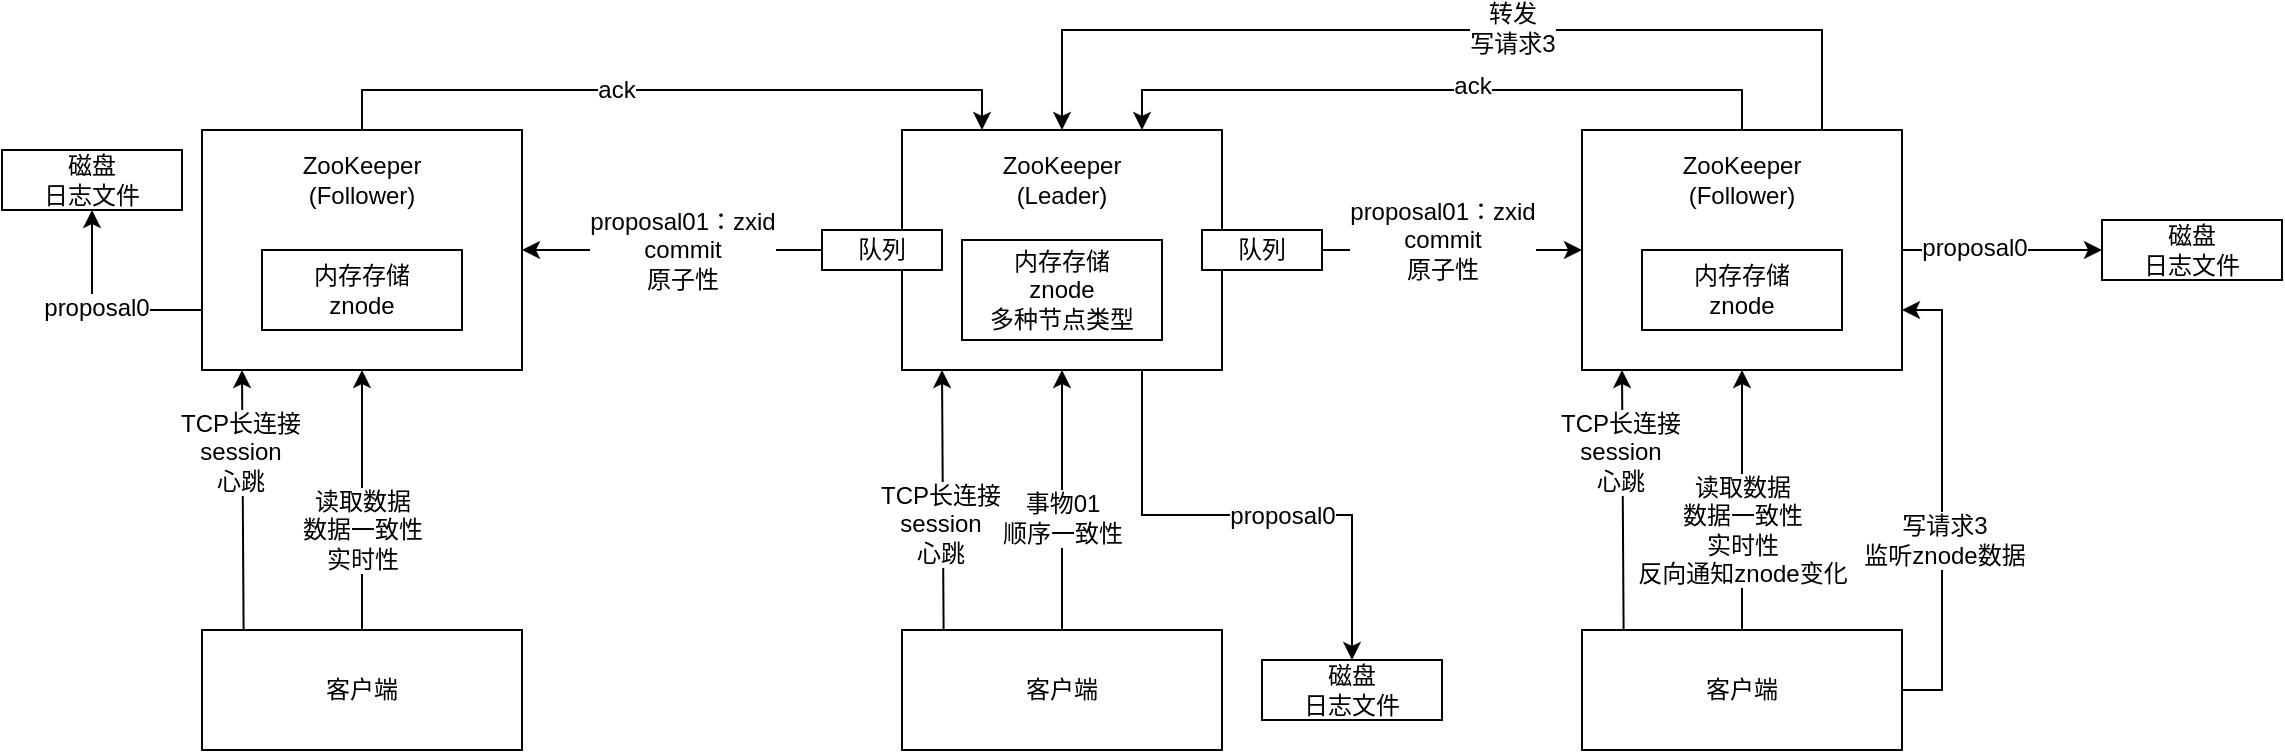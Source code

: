 <mxfile version="12.8.2" type="github">
  <diagram id="-RoVgOWjTLDyrCCd5OLQ" name="第 1 页">
    <mxGraphModel dx="1278" dy="548" grid="1" gridSize="10" guides="1" tooltips="1" connect="1" arrows="1" fold="1" page="1" pageScale="1" pageWidth="827" pageHeight="1169" math="0" shadow="0">
      <root>
        <mxCell id="0" />
        <mxCell id="1" parent="0" />
        <mxCell id="_dVWBTTGEmZfY9294vpG-53" style="edgeStyle=orthogonalEdgeStyle;rounded=0;orthogonalLoop=1;jettySize=auto;html=1;exitX=0;exitY=0.75;exitDx=0;exitDy=0;entryX=0.5;entryY=1;entryDx=0;entryDy=0;" edge="1" parent="1" source="_dVWBTTGEmZfY9294vpG-2" target="_dVWBTTGEmZfY9294vpG-52">
          <mxGeometry relative="1" as="geometry" />
        </mxCell>
        <mxCell id="_dVWBTTGEmZfY9294vpG-54" value="proposal0" style="text;html=1;align=center;verticalAlign=middle;resizable=0;points=[];labelBackgroundColor=#ffffff;" vertex="1" connectable="0" parent="_dVWBTTGEmZfY9294vpG-53">
          <mxGeometry x="0.013" y="-1" relative="1" as="geometry">
            <mxPoint as="offset" />
          </mxGeometry>
        </mxCell>
        <mxCell id="_dVWBTTGEmZfY9294vpG-56" style="edgeStyle=orthogonalEdgeStyle;rounded=0;orthogonalLoop=1;jettySize=auto;html=1;entryX=0.25;entryY=0;entryDx=0;entryDy=0;" edge="1" parent="1" source="_dVWBTTGEmZfY9294vpG-2" target="_dVWBTTGEmZfY9294vpG-5">
          <mxGeometry relative="1" as="geometry">
            <Array as="points">
              <mxPoint x="180" y="120" />
              <mxPoint x="490" y="120" />
            </Array>
          </mxGeometry>
        </mxCell>
        <mxCell id="_dVWBTTGEmZfY9294vpG-57" value="ack" style="text;html=1;align=center;verticalAlign=middle;resizable=0;points=[];labelBackgroundColor=#ffffff;" vertex="1" connectable="0" parent="_dVWBTTGEmZfY9294vpG-56">
          <mxGeometry x="-0.161" relative="1" as="geometry">
            <mxPoint as="offset" />
          </mxGeometry>
        </mxCell>
        <mxCell id="_dVWBTTGEmZfY9294vpG-2" value="" style="rounded=0;whiteSpace=wrap;html=1;" vertex="1" parent="1">
          <mxGeometry x="100" y="140" width="160" height="120" as="geometry" />
        </mxCell>
        <mxCell id="_dVWBTTGEmZfY9294vpG-3" value="ZooKeeper&lt;br&gt;(Follower)" style="text;html=1;strokeColor=none;fillColor=none;align=center;verticalAlign=middle;whiteSpace=wrap;rounded=0;" vertex="1" parent="1">
          <mxGeometry x="130" y="150" width="100" height="30" as="geometry" />
        </mxCell>
        <mxCell id="_dVWBTTGEmZfY9294vpG-1" value="内存存储&lt;br&gt;znode" style="rounded=0;whiteSpace=wrap;html=1;" vertex="1" parent="1">
          <mxGeometry x="130" y="200" width="100" height="40" as="geometry" />
        </mxCell>
        <mxCell id="_dVWBTTGEmZfY9294vpG-26" style="edgeStyle=orthogonalEdgeStyle;rounded=0;orthogonalLoop=1;jettySize=auto;html=1;exitX=0.75;exitY=1;exitDx=0;exitDy=0;entryX=0.5;entryY=0;entryDx=0;entryDy=0;" edge="1" parent="1" source="_dVWBTTGEmZfY9294vpG-5" target="_dVWBTTGEmZfY9294vpG-25">
          <mxGeometry relative="1" as="geometry" />
        </mxCell>
        <mxCell id="_dVWBTTGEmZfY9294vpG-27" value="proposal0" style="text;html=1;align=center;verticalAlign=middle;resizable=0;points=[];labelBackgroundColor=#ffffff;" vertex="1" connectable="0" parent="_dVWBTTGEmZfY9294vpG-26">
          <mxGeometry x="0.14" y="1" relative="1" as="geometry">
            <mxPoint y="1" as="offset" />
          </mxGeometry>
        </mxCell>
        <mxCell id="_dVWBTTGEmZfY9294vpG-5" value="" style="rounded=0;whiteSpace=wrap;html=1;" vertex="1" parent="1">
          <mxGeometry x="450" y="140" width="160" height="120" as="geometry" />
        </mxCell>
        <mxCell id="_dVWBTTGEmZfY9294vpG-6" value="ZooKeeper&lt;br&gt;(Leader)" style="text;html=1;strokeColor=none;fillColor=none;align=center;verticalAlign=middle;whiteSpace=wrap;rounded=0;" vertex="1" parent="1">
          <mxGeometry x="480" y="150" width="100" height="30" as="geometry" />
        </mxCell>
        <mxCell id="_dVWBTTGEmZfY9294vpG-7" value="内存存储&lt;br&gt;znode&lt;br&gt;多种节点类型" style="rounded=0;whiteSpace=wrap;html=1;" vertex="1" parent="1">
          <mxGeometry x="480" y="195" width="100" height="50" as="geometry" />
        </mxCell>
        <mxCell id="_dVWBTTGEmZfY9294vpG-9" style="edgeStyle=orthogonalEdgeStyle;rounded=0;orthogonalLoop=1;jettySize=auto;html=1;entryX=1;entryY=0.5;entryDx=0;entryDy=0;" edge="1" parent="1" source="_dVWBTTGEmZfY9294vpG-8" target="_dVWBTTGEmZfY9294vpG-2">
          <mxGeometry relative="1" as="geometry" />
        </mxCell>
        <mxCell id="_dVWBTTGEmZfY9294vpG-10" value="proposal01：zxid&lt;br&gt;commit&lt;br&gt;原子性" style="text;html=1;align=center;verticalAlign=middle;resizable=0;points=[];labelBackgroundColor=#ffffff;" vertex="1" connectable="0" parent="_dVWBTTGEmZfY9294vpG-9">
          <mxGeometry x="0.178" y="1" relative="1" as="geometry">
            <mxPoint x="18" y="-1" as="offset" />
          </mxGeometry>
        </mxCell>
        <mxCell id="_dVWBTTGEmZfY9294vpG-8" value="队列" style="rounded=0;whiteSpace=wrap;html=1;" vertex="1" parent="1">
          <mxGeometry x="410" y="190" width="60" height="20" as="geometry" />
        </mxCell>
        <mxCell id="_dVWBTTGEmZfY9294vpG-35" style="edgeStyle=orthogonalEdgeStyle;rounded=0;orthogonalLoop=1;jettySize=auto;html=1;entryX=0;entryY=0.5;entryDx=0;entryDy=0;" edge="1" parent="1" source="_dVWBTTGEmZfY9294vpG-11" target="_dVWBTTGEmZfY9294vpG-34">
          <mxGeometry relative="1" as="geometry" />
        </mxCell>
        <mxCell id="_dVWBTTGEmZfY9294vpG-36" value="proposal0" style="text;html=1;align=center;verticalAlign=middle;resizable=0;points=[];labelBackgroundColor=#ffffff;" vertex="1" connectable="0" parent="_dVWBTTGEmZfY9294vpG-35">
          <mxGeometry x="-0.28" y="1" relative="1" as="geometry">
            <mxPoint as="offset" />
          </mxGeometry>
        </mxCell>
        <mxCell id="_dVWBTTGEmZfY9294vpG-58" style="edgeStyle=orthogonalEdgeStyle;rounded=0;orthogonalLoop=1;jettySize=auto;html=1;entryX=0.75;entryY=0;entryDx=0;entryDy=0;" edge="1" parent="1" source="_dVWBTTGEmZfY9294vpG-11" target="_dVWBTTGEmZfY9294vpG-5">
          <mxGeometry relative="1" as="geometry">
            <Array as="points">
              <mxPoint x="870" y="120" />
              <mxPoint x="570" y="120" />
            </Array>
          </mxGeometry>
        </mxCell>
        <mxCell id="_dVWBTTGEmZfY9294vpG-59" value="ack" style="text;html=1;align=center;verticalAlign=middle;resizable=0;points=[];labelBackgroundColor=#ffffff;" vertex="1" connectable="0" parent="_dVWBTTGEmZfY9294vpG-58">
          <mxGeometry x="-0.087" y="-2" relative="1" as="geometry">
            <mxPoint as="offset" />
          </mxGeometry>
        </mxCell>
        <mxCell id="_dVWBTTGEmZfY9294vpG-62" style="edgeStyle=orthogonalEdgeStyle;rounded=0;orthogonalLoop=1;jettySize=auto;html=1;exitX=0.75;exitY=0;exitDx=0;exitDy=0;entryX=0.5;entryY=0;entryDx=0;entryDy=0;" edge="1" parent="1" source="_dVWBTTGEmZfY9294vpG-11" target="_dVWBTTGEmZfY9294vpG-5">
          <mxGeometry relative="1" as="geometry">
            <Array as="points">
              <mxPoint x="910" y="90" />
              <mxPoint x="530" y="90" />
            </Array>
          </mxGeometry>
        </mxCell>
        <mxCell id="_dVWBTTGEmZfY9294vpG-63" value="转发&lt;br&gt;写请求3" style="text;html=1;align=center;verticalAlign=middle;resizable=0;points=[];labelBackgroundColor=#ffffff;" vertex="1" connectable="0" parent="_dVWBTTGEmZfY9294vpG-62">
          <mxGeometry x="-0.145" y="-1" relative="1" as="geometry">
            <mxPoint as="offset" />
          </mxGeometry>
        </mxCell>
        <mxCell id="_dVWBTTGEmZfY9294vpG-11" value="" style="rounded=0;whiteSpace=wrap;html=1;" vertex="1" parent="1">
          <mxGeometry x="790" y="140" width="160" height="120" as="geometry" />
        </mxCell>
        <mxCell id="_dVWBTTGEmZfY9294vpG-12" value="ZooKeeper&lt;br&gt;(Follower)" style="text;html=1;strokeColor=none;fillColor=none;align=center;verticalAlign=middle;whiteSpace=wrap;rounded=0;" vertex="1" parent="1">
          <mxGeometry x="820" y="150" width="100" height="30" as="geometry" />
        </mxCell>
        <mxCell id="_dVWBTTGEmZfY9294vpG-13" value="内存存储&lt;br&gt;znode" style="rounded=0;whiteSpace=wrap;html=1;" vertex="1" parent="1">
          <mxGeometry x="820" y="200" width="100" height="40" as="geometry" />
        </mxCell>
        <mxCell id="_dVWBTTGEmZfY9294vpG-16" style="edgeStyle=orthogonalEdgeStyle;rounded=0;orthogonalLoop=1;jettySize=auto;html=1;entryX=0;entryY=0.5;entryDx=0;entryDy=0;" edge="1" parent="1" source="_dVWBTTGEmZfY9294vpG-15" target="_dVWBTTGEmZfY9294vpG-11">
          <mxGeometry relative="1" as="geometry" />
        </mxCell>
        <mxCell id="_dVWBTTGEmZfY9294vpG-17" value="proposal01：zxid&lt;br&gt;commit&lt;br&gt;原子性" style="text;html=1;align=center;verticalAlign=middle;resizable=0;points=[];labelBackgroundColor=#ffffff;" vertex="1" connectable="0" parent="_dVWBTTGEmZfY9294vpG-16">
          <mxGeometry x="-0.169" y="1" relative="1" as="geometry">
            <mxPoint x="6" y="-4" as="offset" />
          </mxGeometry>
        </mxCell>
        <mxCell id="_dVWBTTGEmZfY9294vpG-15" value="队列" style="rounded=0;whiteSpace=wrap;html=1;" vertex="1" parent="1">
          <mxGeometry x="600" y="190" width="60" height="20" as="geometry" />
        </mxCell>
        <mxCell id="_dVWBTTGEmZfY9294vpG-20" style="edgeStyle=orthogonalEdgeStyle;rounded=0;orthogonalLoop=1;jettySize=auto;html=1;entryX=0.5;entryY=1;entryDx=0;entryDy=0;" edge="1" parent="1" source="_dVWBTTGEmZfY9294vpG-18" target="_dVWBTTGEmZfY9294vpG-5">
          <mxGeometry relative="1" as="geometry" />
        </mxCell>
        <mxCell id="_dVWBTTGEmZfY9294vpG-21" value="事物01&lt;br&gt;顺序一致性" style="text;html=1;align=center;verticalAlign=middle;resizable=0;points=[];labelBackgroundColor=#ffffff;" vertex="1" connectable="0" parent="_dVWBTTGEmZfY9294vpG-20">
          <mxGeometry x="-0.129" relative="1" as="geometry">
            <mxPoint as="offset" />
          </mxGeometry>
        </mxCell>
        <mxCell id="_dVWBTTGEmZfY9294vpG-23" style="edgeStyle=orthogonalEdgeStyle;rounded=0;orthogonalLoop=1;jettySize=auto;html=1;exitX=0.13;exitY=0.017;exitDx=0;exitDy=0;exitPerimeter=0;" edge="1" parent="1" source="_dVWBTTGEmZfY9294vpG-18">
          <mxGeometry relative="1" as="geometry">
            <mxPoint x="470" y="260" as="targetPoint" />
            <Array as="points">
              <mxPoint x="471" y="390" />
            </Array>
          </mxGeometry>
        </mxCell>
        <mxCell id="_dVWBTTGEmZfY9294vpG-24" value="TCP长连接&lt;br&gt;session&lt;br&gt;心跳" style="text;html=1;align=center;verticalAlign=middle;resizable=0;points=[];labelBackgroundColor=#ffffff;" vertex="1" connectable="0" parent="_dVWBTTGEmZfY9294vpG-23">
          <mxGeometry x="-0.16" y="1" relative="1" as="geometry">
            <mxPoint as="offset" />
          </mxGeometry>
        </mxCell>
        <mxCell id="_dVWBTTGEmZfY9294vpG-18" value="客户端" style="rounded=0;whiteSpace=wrap;html=1;" vertex="1" parent="1">
          <mxGeometry x="450" y="390" width="160" height="60" as="geometry" />
        </mxCell>
        <mxCell id="_dVWBTTGEmZfY9294vpG-25" value="磁盘&lt;br&gt;日志文件" style="rounded=0;whiteSpace=wrap;html=1;" vertex="1" parent="1">
          <mxGeometry x="630" y="405" width="90" height="30" as="geometry" />
        </mxCell>
        <mxCell id="_dVWBTTGEmZfY9294vpG-29" style="edgeStyle=orthogonalEdgeStyle;rounded=0;orthogonalLoop=1;jettySize=auto;html=1;entryX=0.5;entryY=1;entryDx=0;entryDy=0;" edge="1" parent="1" source="_dVWBTTGEmZfY9294vpG-33">
          <mxGeometry relative="1" as="geometry">
            <mxPoint x="870" y="260" as="targetPoint" />
          </mxGeometry>
        </mxCell>
        <mxCell id="_dVWBTTGEmZfY9294vpG-30" value="读取数据&lt;br&gt;数据一致性&lt;br&gt;实时性&lt;br&gt;反向通知znode变化" style="text;html=1;align=center;verticalAlign=middle;resizable=0;points=[];labelBackgroundColor=#ffffff;" vertex="1" connectable="0" parent="_dVWBTTGEmZfY9294vpG-29">
          <mxGeometry x="-0.129" relative="1" as="geometry">
            <mxPoint y="7" as="offset" />
          </mxGeometry>
        </mxCell>
        <mxCell id="_dVWBTTGEmZfY9294vpG-31" style="edgeStyle=orthogonalEdgeStyle;rounded=0;orthogonalLoop=1;jettySize=auto;html=1;exitX=0.13;exitY=0.017;exitDx=0;exitDy=0;exitPerimeter=0;" edge="1" parent="1" source="_dVWBTTGEmZfY9294vpG-33">
          <mxGeometry relative="1" as="geometry">
            <mxPoint x="810" y="260" as="targetPoint" />
            <Array as="points">
              <mxPoint x="811" y="390" />
            </Array>
          </mxGeometry>
        </mxCell>
        <mxCell id="_dVWBTTGEmZfY9294vpG-32" value="TCP长连接&lt;br&gt;session&lt;br&gt;心跳" style="text;html=1;align=center;verticalAlign=middle;resizable=0;points=[];labelBackgroundColor=#ffffff;" vertex="1" connectable="0" parent="_dVWBTTGEmZfY9294vpG-31">
          <mxGeometry x="-0.16" y="1" relative="1" as="geometry">
            <mxPoint y="-36.03" as="offset" />
          </mxGeometry>
        </mxCell>
        <mxCell id="_dVWBTTGEmZfY9294vpG-60" style="edgeStyle=orthogonalEdgeStyle;rounded=0;orthogonalLoop=1;jettySize=auto;html=1;entryX=1;entryY=0.75;entryDx=0;entryDy=0;" edge="1" parent="1" source="_dVWBTTGEmZfY9294vpG-33" target="_dVWBTTGEmZfY9294vpG-11">
          <mxGeometry relative="1" as="geometry">
            <Array as="points">
              <mxPoint x="970" y="420" />
              <mxPoint x="970" y="230" />
            </Array>
          </mxGeometry>
        </mxCell>
        <mxCell id="_dVWBTTGEmZfY9294vpG-61" value="写请求3&lt;br&gt;监听znode数据" style="text;html=1;align=center;verticalAlign=middle;resizable=0;points=[];labelBackgroundColor=#ffffff;" vertex="1" connectable="0" parent="_dVWBTTGEmZfY9294vpG-60">
          <mxGeometry x="-0.17" y="-1" relative="1" as="geometry">
            <mxPoint as="offset" />
          </mxGeometry>
        </mxCell>
        <mxCell id="_dVWBTTGEmZfY9294vpG-33" value="客户端" style="rounded=0;whiteSpace=wrap;html=1;" vertex="1" parent="1">
          <mxGeometry x="790" y="390" width="160" height="60" as="geometry" />
        </mxCell>
        <mxCell id="_dVWBTTGEmZfY9294vpG-34" value="磁盘&lt;br&gt;日志文件" style="rounded=0;whiteSpace=wrap;html=1;" vertex="1" parent="1">
          <mxGeometry x="1050" y="185" width="90" height="30" as="geometry" />
        </mxCell>
        <mxCell id="_dVWBTTGEmZfY9294vpG-47" style="edgeStyle=orthogonalEdgeStyle;rounded=0;orthogonalLoop=1;jettySize=auto;html=1;entryX=0.5;entryY=1;entryDx=0;entryDy=0;" edge="1" parent="1" source="_dVWBTTGEmZfY9294vpG-51">
          <mxGeometry relative="1" as="geometry">
            <mxPoint x="180" y="260" as="targetPoint" />
          </mxGeometry>
        </mxCell>
        <mxCell id="_dVWBTTGEmZfY9294vpG-48" value="读取数据&lt;br&gt;数据一致性&lt;br&gt;实时性" style="text;html=1;align=center;verticalAlign=middle;resizable=0;points=[];labelBackgroundColor=#ffffff;" vertex="1" connectable="0" parent="_dVWBTTGEmZfY9294vpG-47">
          <mxGeometry x="-0.129" relative="1" as="geometry">
            <mxPoint y="7" as="offset" />
          </mxGeometry>
        </mxCell>
        <mxCell id="_dVWBTTGEmZfY9294vpG-49" style="edgeStyle=orthogonalEdgeStyle;rounded=0;orthogonalLoop=1;jettySize=auto;html=1;exitX=0.13;exitY=0.017;exitDx=0;exitDy=0;exitPerimeter=0;" edge="1" parent="1" source="_dVWBTTGEmZfY9294vpG-51">
          <mxGeometry relative="1" as="geometry">
            <mxPoint x="120" y="260" as="targetPoint" />
            <Array as="points">
              <mxPoint x="121" y="390" />
            </Array>
          </mxGeometry>
        </mxCell>
        <mxCell id="_dVWBTTGEmZfY9294vpG-50" value="TCP长连接&lt;br&gt;session&lt;br&gt;心跳" style="text;html=1;align=center;verticalAlign=middle;resizable=0;points=[];labelBackgroundColor=#ffffff;" vertex="1" connectable="0" parent="_dVWBTTGEmZfY9294vpG-49">
          <mxGeometry x="-0.16" y="1" relative="1" as="geometry">
            <mxPoint y="-36.03" as="offset" />
          </mxGeometry>
        </mxCell>
        <mxCell id="_dVWBTTGEmZfY9294vpG-51" value="客户端" style="rounded=0;whiteSpace=wrap;html=1;" vertex="1" parent="1">
          <mxGeometry x="100" y="390" width="160" height="60" as="geometry" />
        </mxCell>
        <mxCell id="_dVWBTTGEmZfY9294vpG-52" value="磁盘&lt;br&gt;日志文件" style="rounded=0;whiteSpace=wrap;html=1;" vertex="1" parent="1">
          <mxGeometry y="150" width="90" height="30" as="geometry" />
        </mxCell>
      </root>
    </mxGraphModel>
  </diagram>
</mxfile>
